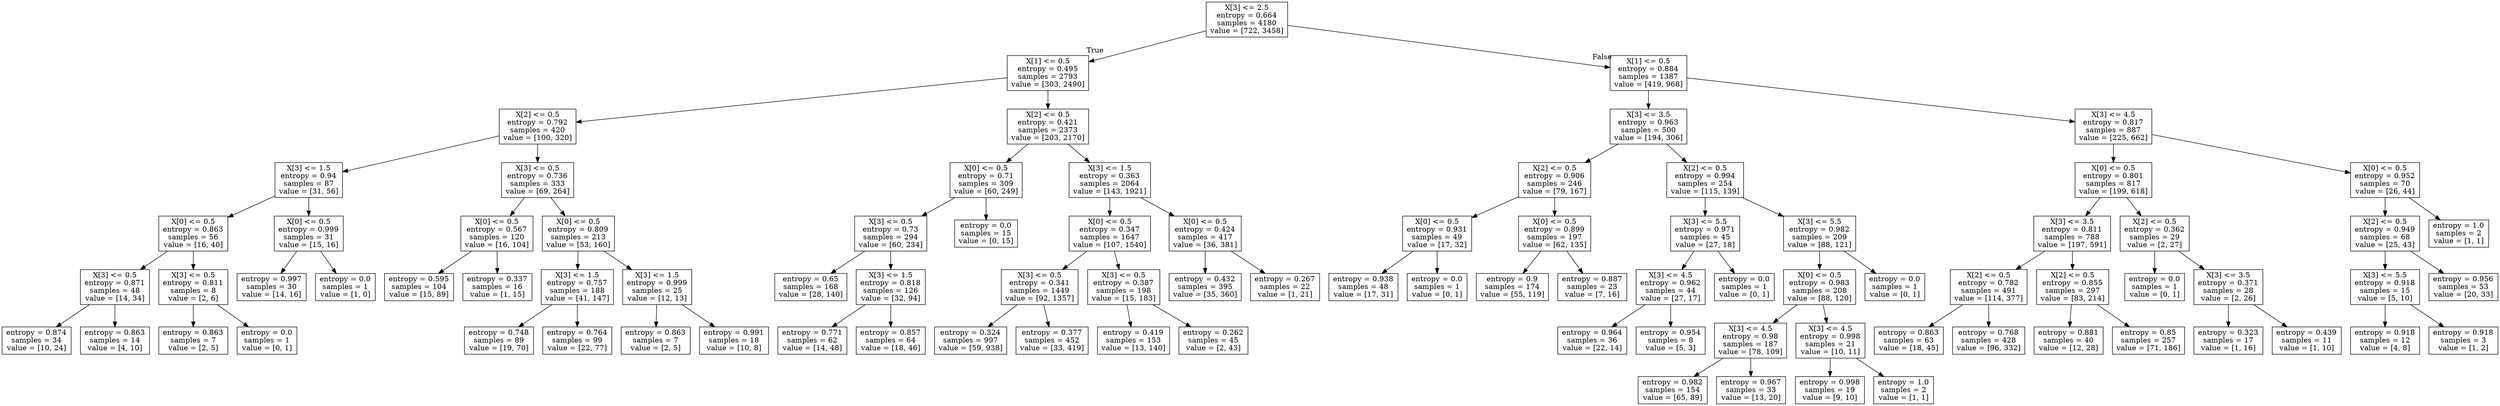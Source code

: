 digraph Tree {
node [shape=box] ;
0 [label="X[3] <= 2.5\nentropy = 0.664\nsamples = 4180\nvalue = [722, 3458]"] ;
1 [label="X[1] <= 0.5\nentropy = 0.495\nsamples = 2793\nvalue = [303, 2490]"] ;
0 -> 1 [labeldistance=2.5, labelangle=45, headlabel="True"] ;
2 [label="X[2] <= 0.5\nentropy = 0.792\nsamples = 420\nvalue = [100, 320]"] ;
1 -> 2 ;
3 [label="X[3] <= 1.5\nentropy = 0.94\nsamples = 87\nvalue = [31, 56]"] ;
2 -> 3 ;
4 [label="X[0] <= 0.5\nentropy = 0.863\nsamples = 56\nvalue = [16, 40]"] ;
3 -> 4 ;
5 [label="X[3] <= 0.5\nentropy = 0.871\nsamples = 48\nvalue = [14, 34]"] ;
4 -> 5 ;
6 [label="entropy = 0.874\nsamples = 34\nvalue = [10, 24]"] ;
5 -> 6 ;
7 [label="entropy = 0.863\nsamples = 14\nvalue = [4, 10]"] ;
5 -> 7 ;
8 [label="X[3] <= 0.5\nentropy = 0.811\nsamples = 8\nvalue = [2, 6]"] ;
4 -> 8 ;
9 [label="entropy = 0.863\nsamples = 7\nvalue = [2, 5]"] ;
8 -> 9 ;
10 [label="entropy = 0.0\nsamples = 1\nvalue = [0, 1]"] ;
8 -> 10 ;
11 [label="X[0] <= 0.5\nentropy = 0.999\nsamples = 31\nvalue = [15, 16]"] ;
3 -> 11 ;
12 [label="entropy = 0.997\nsamples = 30\nvalue = [14, 16]"] ;
11 -> 12 ;
13 [label="entropy = 0.0\nsamples = 1\nvalue = [1, 0]"] ;
11 -> 13 ;
14 [label="X[3] <= 0.5\nentropy = 0.736\nsamples = 333\nvalue = [69, 264]"] ;
2 -> 14 ;
15 [label="X[0] <= 0.5\nentropy = 0.567\nsamples = 120\nvalue = [16, 104]"] ;
14 -> 15 ;
16 [label="entropy = 0.595\nsamples = 104\nvalue = [15, 89]"] ;
15 -> 16 ;
17 [label="entropy = 0.337\nsamples = 16\nvalue = [1, 15]"] ;
15 -> 17 ;
18 [label="X[0] <= 0.5\nentropy = 0.809\nsamples = 213\nvalue = [53, 160]"] ;
14 -> 18 ;
19 [label="X[3] <= 1.5\nentropy = 0.757\nsamples = 188\nvalue = [41, 147]"] ;
18 -> 19 ;
20 [label="entropy = 0.748\nsamples = 89\nvalue = [19, 70]"] ;
19 -> 20 ;
21 [label="entropy = 0.764\nsamples = 99\nvalue = [22, 77]"] ;
19 -> 21 ;
22 [label="X[3] <= 1.5\nentropy = 0.999\nsamples = 25\nvalue = [12, 13]"] ;
18 -> 22 ;
23 [label="entropy = 0.863\nsamples = 7\nvalue = [2, 5]"] ;
22 -> 23 ;
24 [label="entropy = 0.991\nsamples = 18\nvalue = [10, 8]"] ;
22 -> 24 ;
25 [label="X[2] <= 0.5\nentropy = 0.421\nsamples = 2373\nvalue = [203, 2170]"] ;
1 -> 25 ;
26 [label="X[0] <= 0.5\nentropy = 0.71\nsamples = 309\nvalue = [60, 249]"] ;
25 -> 26 ;
27 [label="X[3] <= 0.5\nentropy = 0.73\nsamples = 294\nvalue = [60, 234]"] ;
26 -> 27 ;
28 [label="entropy = 0.65\nsamples = 168\nvalue = [28, 140]"] ;
27 -> 28 ;
29 [label="X[3] <= 1.5\nentropy = 0.818\nsamples = 126\nvalue = [32, 94]"] ;
27 -> 29 ;
30 [label="entropy = 0.771\nsamples = 62\nvalue = [14, 48]"] ;
29 -> 30 ;
31 [label="entropy = 0.857\nsamples = 64\nvalue = [18, 46]"] ;
29 -> 31 ;
32 [label="entropy = 0.0\nsamples = 15\nvalue = [0, 15]"] ;
26 -> 32 ;
33 [label="X[3] <= 1.5\nentropy = 0.363\nsamples = 2064\nvalue = [143, 1921]"] ;
25 -> 33 ;
34 [label="X[0] <= 0.5\nentropy = 0.347\nsamples = 1647\nvalue = [107, 1540]"] ;
33 -> 34 ;
35 [label="X[3] <= 0.5\nentropy = 0.341\nsamples = 1449\nvalue = [92, 1357]"] ;
34 -> 35 ;
36 [label="entropy = 0.324\nsamples = 997\nvalue = [59, 938]"] ;
35 -> 36 ;
37 [label="entropy = 0.377\nsamples = 452\nvalue = [33, 419]"] ;
35 -> 37 ;
38 [label="X[3] <= 0.5\nentropy = 0.387\nsamples = 198\nvalue = [15, 183]"] ;
34 -> 38 ;
39 [label="entropy = 0.419\nsamples = 153\nvalue = [13, 140]"] ;
38 -> 39 ;
40 [label="entropy = 0.262\nsamples = 45\nvalue = [2, 43]"] ;
38 -> 40 ;
41 [label="X[0] <= 0.5\nentropy = 0.424\nsamples = 417\nvalue = [36, 381]"] ;
33 -> 41 ;
42 [label="entropy = 0.432\nsamples = 395\nvalue = [35, 360]"] ;
41 -> 42 ;
43 [label="entropy = 0.267\nsamples = 22\nvalue = [1, 21]"] ;
41 -> 43 ;
44 [label="X[1] <= 0.5\nentropy = 0.884\nsamples = 1387\nvalue = [419, 968]"] ;
0 -> 44 [labeldistance=2.5, labelangle=-45, headlabel="False"] ;
45 [label="X[3] <= 3.5\nentropy = 0.963\nsamples = 500\nvalue = [194, 306]"] ;
44 -> 45 ;
46 [label="X[2] <= 0.5\nentropy = 0.906\nsamples = 246\nvalue = [79, 167]"] ;
45 -> 46 ;
47 [label="X[0] <= 0.5\nentropy = 0.931\nsamples = 49\nvalue = [17, 32]"] ;
46 -> 47 ;
48 [label="entropy = 0.938\nsamples = 48\nvalue = [17, 31]"] ;
47 -> 48 ;
49 [label="entropy = 0.0\nsamples = 1\nvalue = [0, 1]"] ;
47 -> 49 ;
50 [label="X[0] <= 0.5\nentropy = 0.899\nsamples = 197\nvalue = [62, 135]"] ;
46 -> 50 ;
51 [label="entropy = 0.9\nsamples = 174\nvalue = [55, 119]"] ;
50 -> 51 ;
52 [label="entropy = 0.887\nsamples = 23\nvalue = [7, 16]"] ;
50 -> 52 ;
53 [label="X[2] <= 0.5\nentropy = 0.994\nsamples = 254\nvalue = [115, 139]"] ;
45 -> 53 ;
54 [label="X[3] <= 5.5\nentropy = 0.971\nsamples = 45\nvalue = [27, 18]"] ;
53 -> 54 ;
55 [label="X[3] <= 4.5\nentropy = 0.962\nsamples = 44\nvalue = [27, 17]"] ;
54 -> 55 ;
56 [label="entropy = 0.964\nsamples = 36\nvalue = [22, 14]"] ;
55 -> 56 ;
57 [label="entropy = 0.954\nsamples = 8\nvalue = [5, 3]"] ;
55 -> 57 ;
58 [label="entropy = 0.0\nsamples = 1\nvalue = [0, 1]"] ;
54 -> 58 ;
59 [label="X[3] <= 5.5\nentropy = 0.982\nsamples = 209\nvalue = [88, 121]"] ;
53 -> 59 ;
60 [label="X[0] <= 0.5\nentropy = 0.983\nsamples = 208\nvalue = [88, 120]"] ;
59 -> 60 ;
61 [label="X[3] <= 4.5\nentropy = 0.98\nsamples = 187\nvalue = [78, 109]"] ;
60 -> 61 ;
62 [label="entropy = 0.982\nsamples = 154\nvalue = [65, 89]"] ;
61 -> 62 ;
63 [label="entropy = 0.967\nsamples = 33\nvalue = [13, 20]"] ;
61 -> 63 ;
64 [label="X[3] <= 4.5\nentropy = 0.998\nsamples = 21\nvalue = [10, 11]"] ;
60 -> 64 ;
65 [label="entropy = 0.998\nsamples = 19\nvalue = [9, 10]"] ;
64 -> 65 ;
66 [label="entropy = 1.0\nsamples = 2\nvalue = [1, 1]"] ;
64 -> 66 ;
67 [label="entropy = 0.0\nsamples = 1\nvalue = [0, 1]"] ;
59 -> 67 ;
68 [label="X[3] <= 4.5\nentropy = 0.817\nsamples = 887\nvalue = [225, 662]"] ;
44 -> 68 ;
69 [label="X[0] <= 0.5\nentropy = 0.801\nsamples = 817\nvalue = [199, 618]"] ;
68 -> 69 ;
70 [label="X[3] <= 3.5\nentropy = 0.811\nsamples = 788\nvalue = [197, 591]"] ;
69 -> 70 ;
71 [label="X[2] <= 0.5\nentropy = 0.782\nsamples = 491\nvalue = [114, 377]"] ;
70 -> 71 ;
72 [label="entropy = 0.863\nsamples = 63\nvalue = [18, 45]"] ;
71 -> 72 ;
73 [label="entropy = 0.768\nsamples = 428\nvalue = [96, 332]"] ;
71 -> 73 ;
74 [label="X[2] <= 0.5\nentropy = 0.855\nsamples = 297\nvalue = [83, 214]"] ;
70 -> 74 ;
75 [label="entropy = 0.881\nsamples = 40\nvalue = [12, 28]"] ;
74 -> 75 ;
76 [label="entropy = 0.85\nsamples = 257\nvalue = [71, 186]"] ;
74 -> 76 ;
77 [label="X[2] <= 0.5\nentropy = 0.362\nsamples = 29\nvalue = [2, 27]"] ;
69 -> 77 ;
78 [label="entropy = 0.0\nsamples = 1\nvalue = [0, 1]"] ;
77 -> 78 ;
79 [label="X[3] <= 3.5\nentropy = 0.371\nsamples = 28\nvalue = [2, 26]"] ;
77 -> 79 ;
80 [label="entropy = 0.323\nsamples = 17\nvalue = [1, 16]"] ;
79 -> 80 ;
81 [label="entropy = 0.439\nsamples = 11\nvalue = [1, 10]"] ;
79 -> 81 ;
82 [label="X[0] <= 0.5\nentropy = 0.952\nsamples = 70\nvalue = [26, 44]"] ;
68 -> 82 ;
83 [label="X[2] <= 0.5\nentropy = 0.949\nsamples = 68\nvalue = [25, 43]"] ;
82 -> 83 ;
84 [label="X[3] <= 5.5\nentropy = 0.918\nsamples = 15\nvalue = [5, 10]"] ;
83 -> 84 ;
85 [label="entropy = 0.918\nsamples = 12\nvalue = [4, 8]"] ;
84 -> 85 ;
86 [label="entropy = 0.918\nsamples = 3\nvalue = [1, 2]"] ;
84 -> 86 ;
87 [label="entropy = 0.956\nsamples = 53\nvalue = [20, 33]"] ;
83 -> 87 ;
88 [label="entropy = 1.0\nsamples = 2\nvalue = [1, 1]"] ;
82 -> 88 ;
}